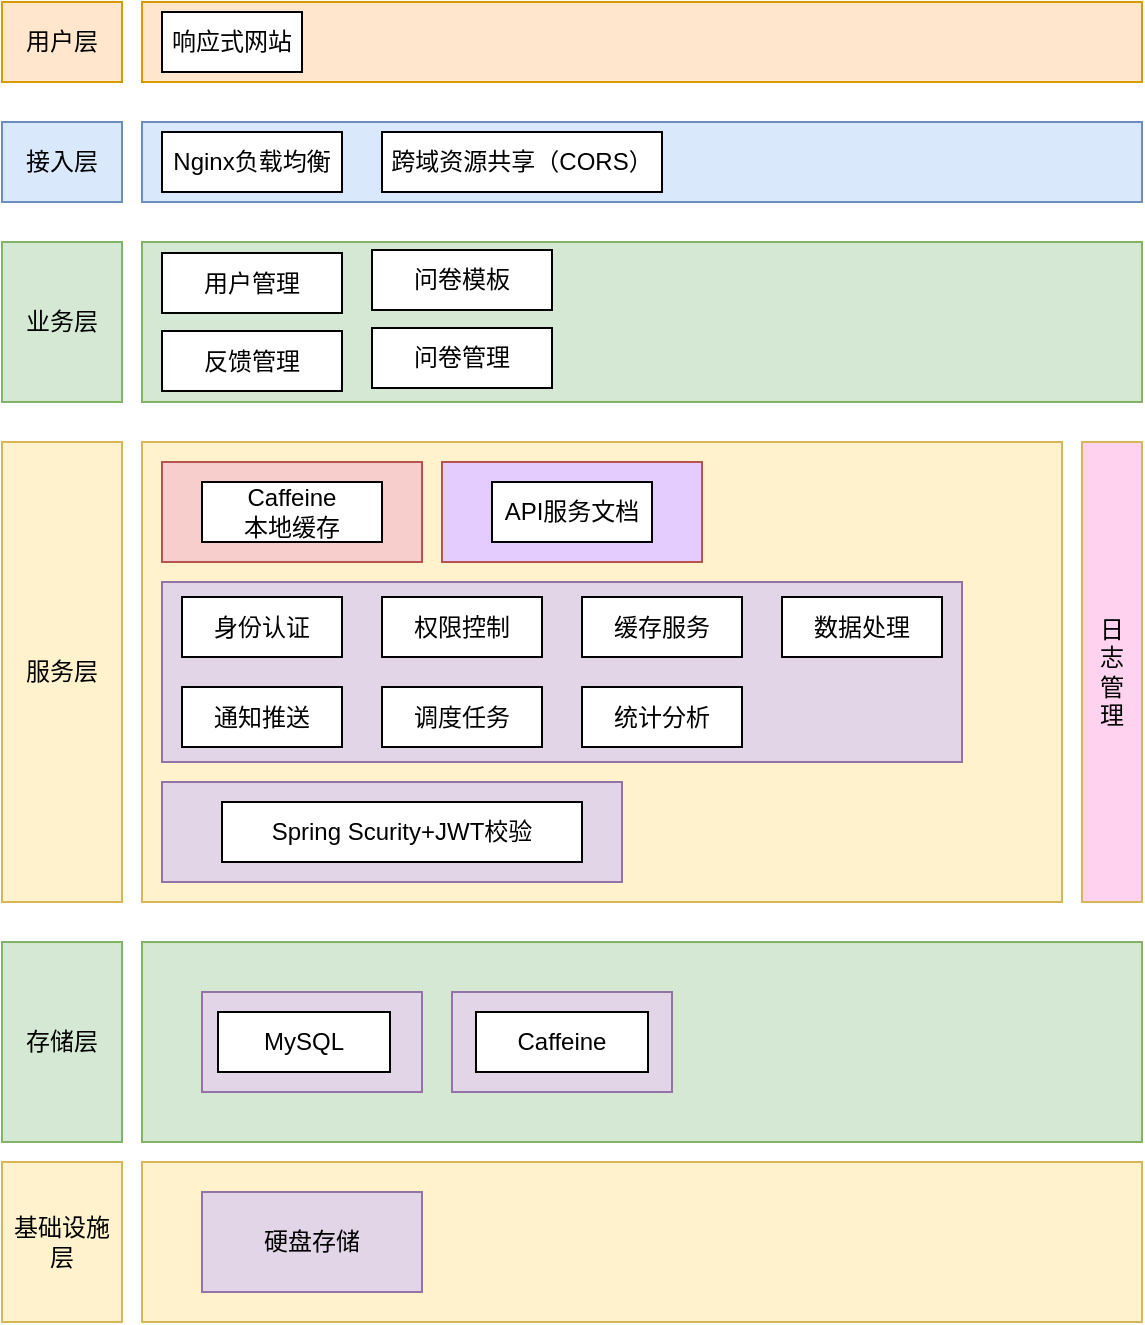 <mxfile version="26.1.3">
  <diagram id="prtHgNgQTEPvFCAcTncT" name="Page-1">
    <mxGraphModel dx="1050" dy="565" grid="0" gridSize="10" guides="1" tooltips="1" connect="1" arrows="1" fold="1" page="1" pageScale="1" pageWidth="827" pageHeight="1169" math="0" shadow="0">
      <root>
        <mxCell id="0" />
        <mxCell id="1" parent="0" />
        <mxCell id="aHkYz6bdVNfBAJ9LZjZX-3" value="用户层" style="rounded=0;whiteSpace=wrap;html=1;fillColor=#ffe6cc;strokeColor=#d79b00;" parent="1" vertex="1">
          <mxGeometry x="70" y="40" width="60" height="40" as="geometry" />
        </mxCell>
        <mxCell id="aHkYz6bdVNfBAJ9LZjZX-4" value="" style="rounded=0;whiteSpace=wrap;html=1;fillColor=#ffe6cc;strokeColor=#d79b00;" parent="1" vertex="1">
          <mxGeometry x="140" y="40" width="500" height="40" as="geometry" />
        </mxCell>
        <mxCell id="aHkYz6bdVNfBAJ9LZjZX-5" value="响应式网站" style="rounded=0;whiteSpace=wrap;html=1;" parent="1" vertex="1">
          <mxGeometry x="150" y="45" width="70" height="30" as="geometry" />
        </mxCell>
        <mxCell id="aHkYz6bdVNfBAJ9LZjZX-6" value="接入层" style="rounded=0;whiteSpace=wrap;html=1;fillColor=#dae8fc;strokeColor=#6c8ebf;" parent="1" vertex="1">
          <mxGeometry x="70" y="100" width="60" height="40" as="geometry" />
        </mxCell>
        <mxCell id="aHkYz6bdVNfBAJ9LZjZX-7" value="" style="rounded=0;whiteSpace=wrap;html=1;fillColor=#dae8fc;strokeColor=#6c8ebf;" parent="1" vertex="1">
          <mxGeometry x="140" y="100" width="500" height="40" as="geometry" />
        </mxCell>
        <mxCell id="aHkYz6bdVNfBAJ9LZjZX-8" value="Nginx负载均衡" style="rounded=0;whiteSpace=wrap;html=1;" parent="1" vertex="1">
          <mxGeometry x="150" y="105" width="90" height="30" as="geometry" />
        </mxCell>
        <mxCell id="aHkYz6bdVNfBAJ9LZjZX-9" value="跨域资源共享（CORS）" style="rounded=0;whiteSpace=wrap;html=1;" parent="1" vertex="1">
          <mxGeometry x="260" y="105" width="140" height="30" as="geometry" />
        </mxCell>
        <mxCell id="aHkYz6bdVNfBAJ9LZjZX-10" value="业务层" style="rounded=0;whiteSpace=wrap;html=1;fillColor=#d5e8d4;strokeColor=#82b366;" parent="1" vertex="1">
          <mxGeometry x="70" y="160" width="60" height="80" as="geometry" />
        </mxCell>
        <mxCell id="aHkYz6bdVNfBAJ9LZjZX-11" value="" style="rounded=0;whiteSpace=wrap;html=1;fillColor=#d5e8d4;strokeColor=#82b366;" parent="1" vertex="1">
          <mxGeometry x="140" y="160" width="500" height="80" as="geometry" />
        </mxCell>
        <mxCell id="aHkYz6bdVNfBAJ9LZjZX-13" value="用户管理" style="rounded=0;whiteSpace=wrap;html=1;" parent="1" vertex="1">
          <mxGeometry x="150" y="165.5" width="90" height="30" as="geometry" />
        </mxCell>
        <mxCell id="aHkYz6bdVNfBAJ9LZjZX-15" value="问卷模板" style="rounded=0;whiteSpace=wrap;html=1;" parent="1" vertex="1">
          <mxGeometry x="255" y="164" width="90" height="30" as="geometry" />
        </mxCell>
        <mxCell id="aHkYz6bdVNfBAJ9LZjZX-16" value="问卷管理" style="rounded=0;whiteSpace=wrap;html=1;" parent="1" vertex="1">
          <mxGeometry x="255" y="203" width="90" height="30" as="geometry" />
        </mxCell>
        <mxCell id="aHkYz6bdVNfBAJ9LZjZX-17" value="反馈管理" style="rounded=0;whiteSpace=wrap;html=1;" parent="1" vertex="1">
          <mxGeometry x="150" y="204.5" width="90" height="30" as="geometry" />
        </mxCell>
        <mxCell id="aHkYz6bdVNfBAJ9LZjZX-20" value="服务层" style="rounded=0;whiteSpace=wrap;html=1;fillColor=#fff2cc;strokeColor=#d6b656;" parent="1" vertex="1">
          <mxGeometry x="70" y="260" width="60" height="230" as="geometry" />
        </mxCell>
        <mxCell id="aHkYz6bdVNfBAJ9LZjZX-21" value="" style="rounded=0;whiteSpace=wrap;html=1;fillColor=#fff2cc;strokeColor=#d6b656;" parent="1" vertex="1">
          <mxGeometry x="140" y="260" width="460" height="230" as="geometry" />
        </mxCell>
        <mxCell id="joBLQS6-zFuhAH_D9AVD-7" value="" style="rounded=0;whiteSpace=wrap;html=1;fillColor=#e1d5e7;strokeColor=#9673a6;" parent="1" vertex="1">
          <mxGeometry x="150" y="330" width="400" height="90" as="geometry" />
        </mxCell>
        <mxCell id="aHkYz6bdVNfBAJ9LZjZX-23" value="身份认证" style="rounded=0;whiteSpace=wrap;html=1;" parent="1" vertex="1">
          <mxGeometry x="160" y="337.5" width="80" height="30" as="geometry" />
        </mxCell>
        <mxCell id="aHkYz6bdVNfBAJ9LZjZX-25" value="" style="rounded=0;whiteSpace=wrap;html=1;fillColor=#f8cecc;strokeColor=#b85450;" parent="1" vertex="1">
          <mxGeometry x="150" y="270" width="130" height="50" as="geometry" />
        </mxCell>
        <mxCell id="aHkYz6bdVNfBAJ9LZjZX-27" value="Caffeine&lt;div&gt;本地缓存&lt;/div&gt;" style="rounded=0;whiteSpace=wrap;html=1;" parent="1" vertex="1">
          <mxGeometry x="170" y="280" width="90" height="30" as="geometry" />
        </mxCell>
        <mxCell id="aHkYz6bdVNfBAJ9LZjZX-28" value="权限控制" style="rounded=0;whiteSpace=wrap;html=1;" parent="1" vertex="1">
          <mxGeometry x="260" y="337.5" width="80" height="30" as="geometry" />
        </mxCell>
        <mxCell id="joBLQS6-zFuhAH_D9AVD-1" value="缓存服务" style="rounded=0;whiteSpace=wrap;html=1;" parent="1" vertex="1">
          <mxGeometry x="360" y="337.5" width="80" height="30" as="geometry" />
        </mxCell>
        <mxCell id="joBLQS6-zFuhAH_D9AVD-2" value="数据处理" style="rounded=0;whiteSpace=wrap;html=1;" parent="1" vertex="1">
          <mxGeometry x="460" y="337.5" width="80" height="30" as="geometry" />
        </mxCell>
        <mxCell id="joBLQS6-zFuhAH_D9AVD-3" value="通知推送" style="rounded=0;whiteSpace=wrap;html=1;" parent="1" vertex="1">
          <mxGeometry x="160" y="382.5" width="80" height="30" as="geometry" />
        </mxCell>
        <mxCell id="joBLQS6-zFuhAH_D9AVD-4" value="调度任务" style="rounded=0;whiteSpace=wrap;html=1;" parent="1" vertex="1">
          <mxGeometry x="260" y="382.5" width="80" height="30" as="geometry" />
        </mxCell>
        <mxCell id="joBLQS6-zFuhAH_D9AVD-6" value="统计分析" style="rounded=0;whiteSpace=wrap;html=1;" parent="1" vertex="1">
          <mxGeometry x="360" y="382.5" width="80" height="30" as="geometry" />
        </mxCell>
        <mxCell id="joBLQS6-zFuhAH_D9AVD-9" value="" style="rounded=0;whiteSpace=wrap;html=1;fillColor=#E5CCFF;strokeColor=#b85450;" parent="1" vertex="1">
          <mxGeometry x="290" y="270" width="130" height="50" as="geometry" />
        </mxCell>
        <mxCell id="joBLQS6-zFuhAH_D9AVD-8" value="API服务文档" style="rounded=0;whiteSpace=wrap;html=1;" parent="1" vertex="1">
          <mxGeometry x="315" y="280" width="80" height="30" as="geometry" />
        </mxCell>
        <mxCell id="joBLQS6-zFuhAH_D9AVD-11" value="日&lt;div&gt;&lt;span style=&quot;background-color: transparent; color: light-dark(rgb(0, 0, 0), rgb(255, 255, 255));&quot;&gt;志&lt;/span&gt;&lt;/div&gt;&lt;div&gt;&lt;span style=&quot;background-color: transparent; color: light-dark(rgb(0, 0, 0), rgb(255, 255, 255));&quot;&gt;管&lt;/span&gt;&lt;/div&gt;&lt;div&gt;&lt;span style=&quot;background-color: transparent; color: light-dark(rgb(0, 0, 0), rgb(255, 255, 255));&quot;&gt;理&lt;/span&gt;&lt;br&gt;&lt;/div&gt;" style="rounded=0;whiteSpace=wrap;html=1;fillColor=#FFD3EF;strokeColor=#d6b656;" parent="1" vertex="1">
          <mxGeometry x="610" y="260" width="30" height="230" as="geometry" />
        </mxCell>
        <mxCell id="w2GmNNTeTJ_L6q-KzxWu-1" value="" style="rounded=0;whiteSpace=wrap;html=1;fillColor=#e1d5e7;strokeColor=#9673a6;" parent="1" vertex="1">
          <mxGeometry x="150" y="430" width="230" height="50" as="geometry" />
        </mxCell>
        <mxCell id="w2GmNNTeTJ_L6q-KzxWu-2" value="Spring Scurity+JWT校验" style="rounded=0;whiteSpace=wrap;html=1;" parent="1" vertex="1">
          <mxGeometry x="180" y="440" width="180" height="30" as="geometry" />
        </mxCell>
        <mxCell id="w2GmNNTeTJ_L6q-KzxWu-3" value="存储层&lt;span style=&quot;color: rgba(0, 0, 0, 0); font-family: monospace; font-size: 0px; text-align: start; text-wrap: nowrap;&quot;&gt;%3CmxGraphModel%3E%3Croot%3E%3CmxCell%20id%3D%220%22%2F%3E%3CmxCell%20id%3D%221%22%20parent%3D%220%22%2F%3E%3CmxCell%20id%3D%222%22%20value%3D%22%E6%9C%8D%E5%8A%A1%E5%B1%82%22%20style%3D%22rounded%3D0%3BwhiteSpace%3Dwrap%3Bhtml%3D1%3BfillColor%3D%23fff2cc%3BstrokeColor%3D%23d6b656%3B%22%20vertex%3D%221%22%20parent%3D%221%22%3E%3CmxGeometry%20x%3D%2270%22%20y%3D%22260%22%20width%3D%2260%22%20height%3D%22230%22%20as%3D%22geometry%22%2F%3E%3C%2FmxCell%3E%3C%2Froot%3E%3C%2FmxGraphModel%3E&lt;/span&gt;" style="rounded=0;whiteSpace=wrap;html=1;fillColor=#d5e8d4;strokeColor=#82b366;" parent="1" vertex="1">
          <mxGeometry x="70" y="510" width="60" height="100" as="geometry" />
        </mxCell>
        <mxCell id="w2GmNNTeTJ_L6q-KzxWu-4" value="" style="rounded=0;whiteSpace=wrap;html=1;fillColor=#d5e8d4;strokeColor=#82b366;" parent="1" vertex="1">
          <mxGeometry x="140" y="510" width="500" height="100" as="geometry" />
        </mxCell>
        <mxCell id="w2GmNNTeTJ_L6q-KzxWu-5" value="" style="rounded=0;whiteSpace=wrap;html=1;fillColor=#e1d5e7;strokeColor=#9673a6;" parent="1" vertex="1">
          <mxGeometry x="170" y="535" width="110" height="50" as="geometry" />
        </mxCell>
        <mxCell id="w2GmNNTeTJ_L6q-KzxWu-6" value="" style="rounded=0;whiteSpace=wrap;html=1;fillColor=#e1d5e7;strokeColor=#9673a6;" parent="1" vertex="1">
          <mxGeometry x="295" y="535" width="110" height="50" as="geometry" />
        </mxCell>
        <mxCell id="w2GmNNTeTJ_L6q-KzxWu-7" value="基础设施层" style="rounded=0;whiteSpace=wrap;html=1;fillColor=#fff2cc;strokeColor=#d6b656;" parent="1" vertex="1">
          <mxGeometry x="70" y="620" width="60" height="80" as="geometry" />
        </mxCell>
        <mxCell id="w2GmNNTeTJ_L6q-KzxWu-8" value="" style="rounded=0;whiteSpace=wrap;html=1;fillColor=#fff2cc;strokeColor=#d6b656;" parent="1" vertex="1">
          <mxGeometry x="140" y="620" width="500" height="80" as="geometry" />
        </mxCell>
        <mxCell id="w2GmNNTeTJ_L6q-KzxWu-9" value="硬盘存储" style="rounded=0;whiteSpace=wrap;html=1;fillColor=#e1d5e7;strokeColor=#9673a6;" parent="1" vertex="1">
          <mxGeometry x="170" y="635" width="110" height="50" as="geometry" />
        </mxCell>
        <mxCell id="XzxlfAT-3YHtHr9w-grD-1" value="MySQL" style="rounded=0;whiteSpace=wrap;html=1;" parent="1" vertex="1">
          <mxGeometry x="178" y="545" width="86" height="30" as="geometry" />
        </mxCell>
        <mxCell id="XzxlfAT-3YHtHr9w-grD-2" value="Caffeine" style="rounded=0;whiteSpace=wrap;html=1;" parent="1" vertex="1">
          <mxGeometry x="307" y="545" width="86" height="30" as="geometry" />
        </mxCell>
      </root>
    </mxGraphModel>
  </diagram>
</mxfile>
